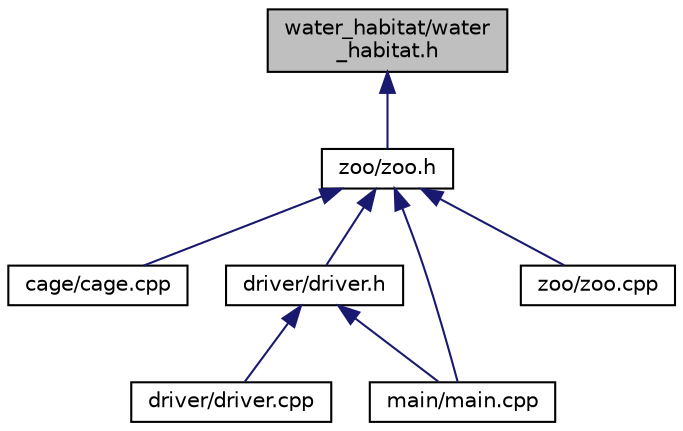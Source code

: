 digraph "water_habitat/water_habitat.h"
{
  edge [fontname="Helvetica",fontsize="10",labelfontname="Helvetica",labelfontsize="10"];
  node [fontname="Helvetica",fontsize="10",shape=record];
  Node1 [label="water_habitat/water\l_habitat.h",height=0.2,width=0.4,color="black", fillcolor="grey75", style="filled", fontcolor="black"];
  Node1 -> Node2 [dir="back",color="midnightblue",fontsize="10",style="solid",fontname="Helvetica"];
  Node2 [label="zoo/zoo.h",height=0.2,width=0.4,color="black", fillcolor="white", style="filled",URL="$zoo_8h.html"];
  Node2 -> Node3 [dir="back",color="midnightblue",fontsize="10",style="solid",fontname="Helvetica"];
  Node3 [label="cage/cage.cpp",height=0.2,width=0.4,color="black", fillcolor="white", style="filled",URL="$cage_8cpp.html"];
  Node2 -> Node4 [dir="back",color="midnightblue",fontsize="10",style="solid",fontname="Helvetica"];
  Node4 [label="driver/driver.h",height=0.2,width=0.4,color="black", fillcolor="white", style="filled",URL="$driver_8h.html"];
  Node4 -> Node5 [dir="back",color="midnightblue",fontsize="10",style="solid",fontname="Helvetica"];
  Node5 [label="driver/driver.cpp",height=0.2,width=0.4,color="black", fillcolor="white", style="filled",URL="$driver_8cpp.html"];
  Node4 -> Node6 [dir="back",color="midnightblue",fontsize="10",style="solid",fontname="Helvetica"];
  Node6 [label="main/main.cpp",height=0.2,width=0.4,color="black", fillcolor="white", style="filled",URL="$main_8cpp.html"];
  Node2 -> Node6 [dir="back",color="midnightblue",fontsize="10",style="solid",fontname="Helvetica"];
  Node2 -> Node7 [dir="back",color="midnightblue",fontsize="10",style="solid",fontname="Helvetica"];
  Node7 [label="zoo/zoo.cpp",height=0.2,width=0.4,color="black", fillcolor="white", style="filled",URL="$zoo_8cpp.html"];
}
